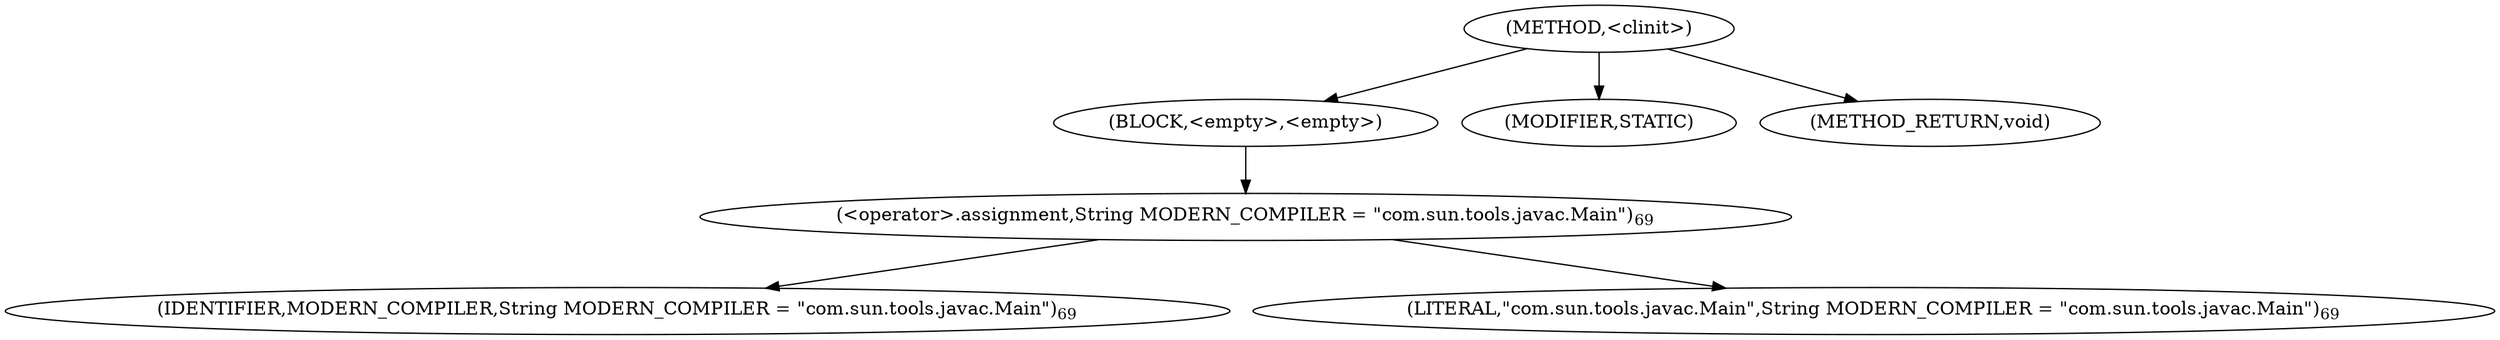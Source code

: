 digraph "&lt;clinit&gt;" {  
"345" [label = <(METHOD,&lt;clinit&gt;)> ]
"346" [label = <(BLOCK,&lt;empty&gt;,&lt;empty&gt;)> ]
"347" [label = <(&lt;operator&gt;.assignment,String MODERN_COMPILER = &quot;com.sun.tools.javac.Main&quot;)<SUB>69</SUB>> ]
"348" [label = <(IDENTIFIER,MODERN_COMPILER,String MODERN_COMPILER = &quot;com.sun.tools.javac.Main&quot;)<SUB>69</SUB>> ]
"349" [label = <(LITERAL,&quot;com.sun.tools.javac.Main&quot;,String MODERN_COMPILER = &quot;com.sun.tools.javac.Main&quot;)<SUB>69</SUB>> ]
"350" [label = <(MODIFIER,STATIC)> ]
"351" [label = <(METHOD_RETURN,void)> ]
  "345" -> "346" 
  "345" -> "350" 
  "345" -> "351" 
  "346" -> "347" 
  "347" -> "348" 
  "347" -> "349" 
}
